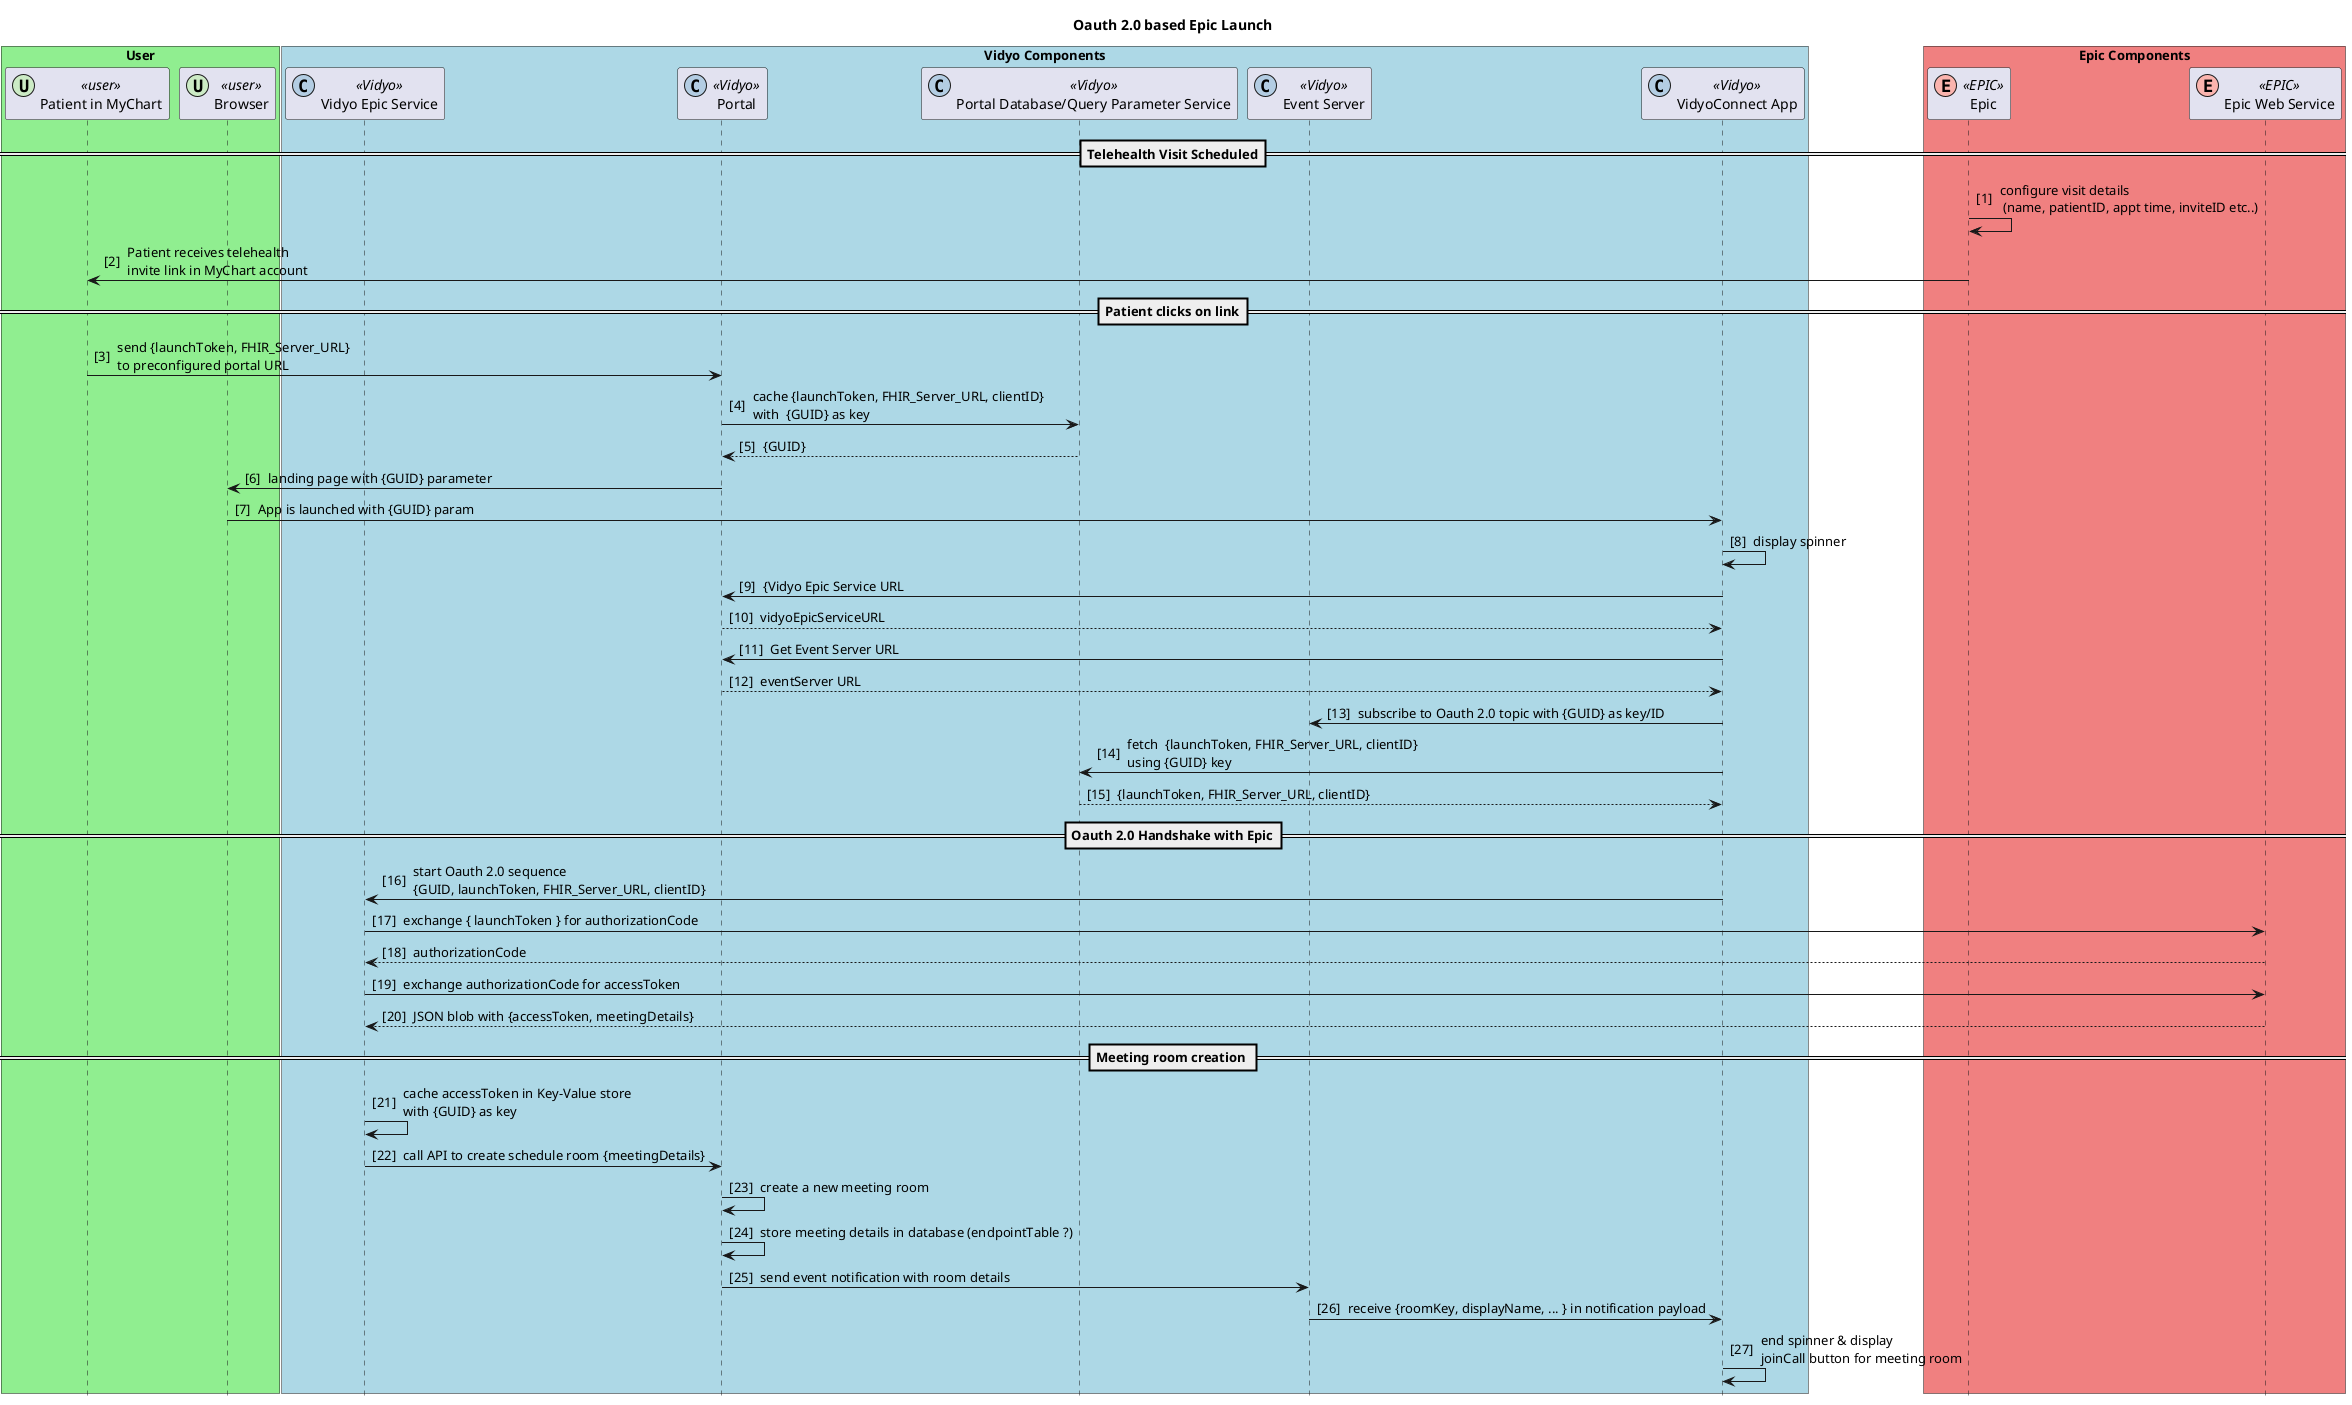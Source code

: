 @startuml
title "Oauth 2.0 based Epic Launch"
hide footbox
hide unlinked
autonumber "[0] "

box "User" #LightGreen
participant "Patient in MyChart" as Patient << (U, #ccebc5) user >>
participant "Browser" as Browser << (U, #ccebc5) user >>
end box

box "Vidyo Components" #LightBlue
participant "Vidyo Epic Service" as VidyoEpicService << (C, #b3cde3) Vidyo >>
participant "Portal" as Portal << (C, #b3cde3) Vidyo >>
participant "Portal Database/Query Parameter Service" as PortalDB << (C, #b3cde3) Vidyo >>
participant "Event Server" as EventServer << (C, #b3cde3) Vidyo >>
participant "VidyoConnect App" as VidyoConnect << (C, #b3cde3  ) Vidyo >>
end box

box "Epic Components" #LightCoral
participant "Epic" as Epic << (E, #fbb4ae) EPIC >>
participant "Epic Web Service" as EPS << (E, #fbb4ae) EPIC >>
end box

==Telehealth Visit Scheduled==
Epic -> Epic: configure visit details \n (name, patientID, appt time, inviteID etc..)
Epic -> Patient: Patient receives telehealth \ninvite link in MyChart account

== Patient clicks on link==
Patient -> Portal: send {launchToken, FHIR_Server_URL} \nto preconfigured portal URL
Portal-> PortalDB: cache {launchToken, FHIR_Server_URL, clientID} \nwith  {GUID} as key
return {GUID}
Portal->Browser: landing page with {GUID} parameter
Browser->VidyoConnect : App is launched with {GUID} param
VidyoConnect->VidyoConnect: display spinner
VidyoConnect->Portal :  {Vidyo Epic Service URL
return vidyoEpicServiceURL
VidyoConnect->Portal : Get Event Server URL
return eventServer URL
VidyoConnect->EventServer: subscribe to Oauth 2.0 topic with {GUID} as key/ID
VidyoConnect->PortalDB : fetch  {launchToken, FHIR_Server_URL, clientID} \nusing {GUID} key
return {launchToken, FHIR_Server_URL, clientID}
== Oauth 2.0 Handshake with Epic==
VidyoConnect->VidyoEpicService: start Oauth 2.0 sequence \n{GUID, launchToken, FHIR_Server_URL, clientID}
VidyoEpicService->EPS : exchange { launchToken } for authorizationCode 
return authorizationCode
VidyoEpicService->EPS : exchange authorizationCode for accessToken 
return JSON blob with {accessToken, meetingDetails}
== Meeting room creation ==
VidyoEpicService->VidyoEpicService : cache accessToken in Key-Value store \nwith {GUID} as key 
VidyoEpicService->Portal : call API to create schedule room {meetingDetails}
Portal->Portal : create a new meeting room
Portal->Portal : store meeting details in database (endpointTable ?)
Portal->EventServer : send event notification with room details
EventServer->VidyoConnect: receive {roomKey, displayName, ... } in notification payload
VidyoConnect->VidyoConnect: end spinner & display \njoinCall button for meeting room


@enduml

